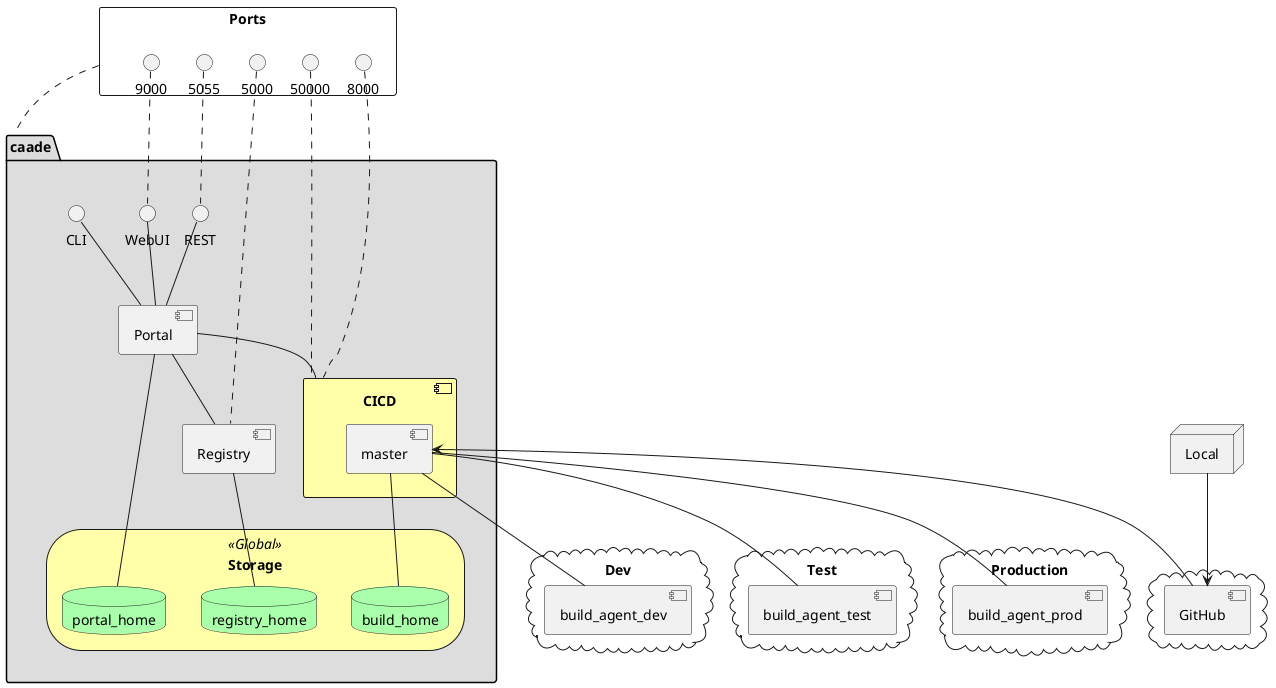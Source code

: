 @startuml

package caade #dddddd {
    interface WebUI
    interface REST
    interface CLI
    component Portal
    component CICD #ffffaa {
        component master
    }
    component Registry
    storage Storage <<Global>> #ffffaa {
        database build_home #aaffaa
        database registry_home #aaffaa
        database portal_home #aaffaa
    }
}

rectangle Ports {
    9000 . WebUI
    5055 . REST
    50000 . CICD
    8000 . CICD
    5000 . Registry
}

Ports .. caade
cloud {
    component GitHub
}

node Local

cloud Dev {
    component build_agent_dev
}
cloud Test {
    component build_agent_test
}
cloud Production {
    component build_agent_prod
}

WebUI -- Portal
REST -- Portal
CLI -- Portal
Portal - portal_home
Registry -- registry_home
master -- build_home
master -- build_agent_dev
master -- build_agent_test
master -- build_agent_prod
master <-- GitHub
Portal -- CICD
Portal -- Registry
Local --> GitHub
@enduml
